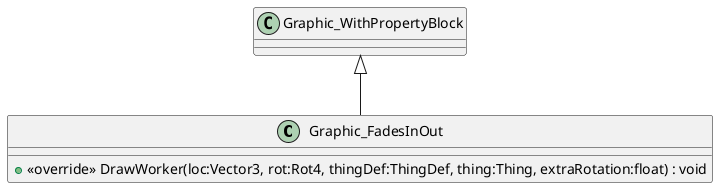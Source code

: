 @startuml
class Graphic_FadesInOut {
    + <<override>> DrawWorker(loc:Vector3, rot:Rot4, thingDef:ThingDef, thing:Thing, extraRotation:float) : void
}
Graphic_WithPropertyBlock <|-- Graphic_FadesInOut
@enduml
